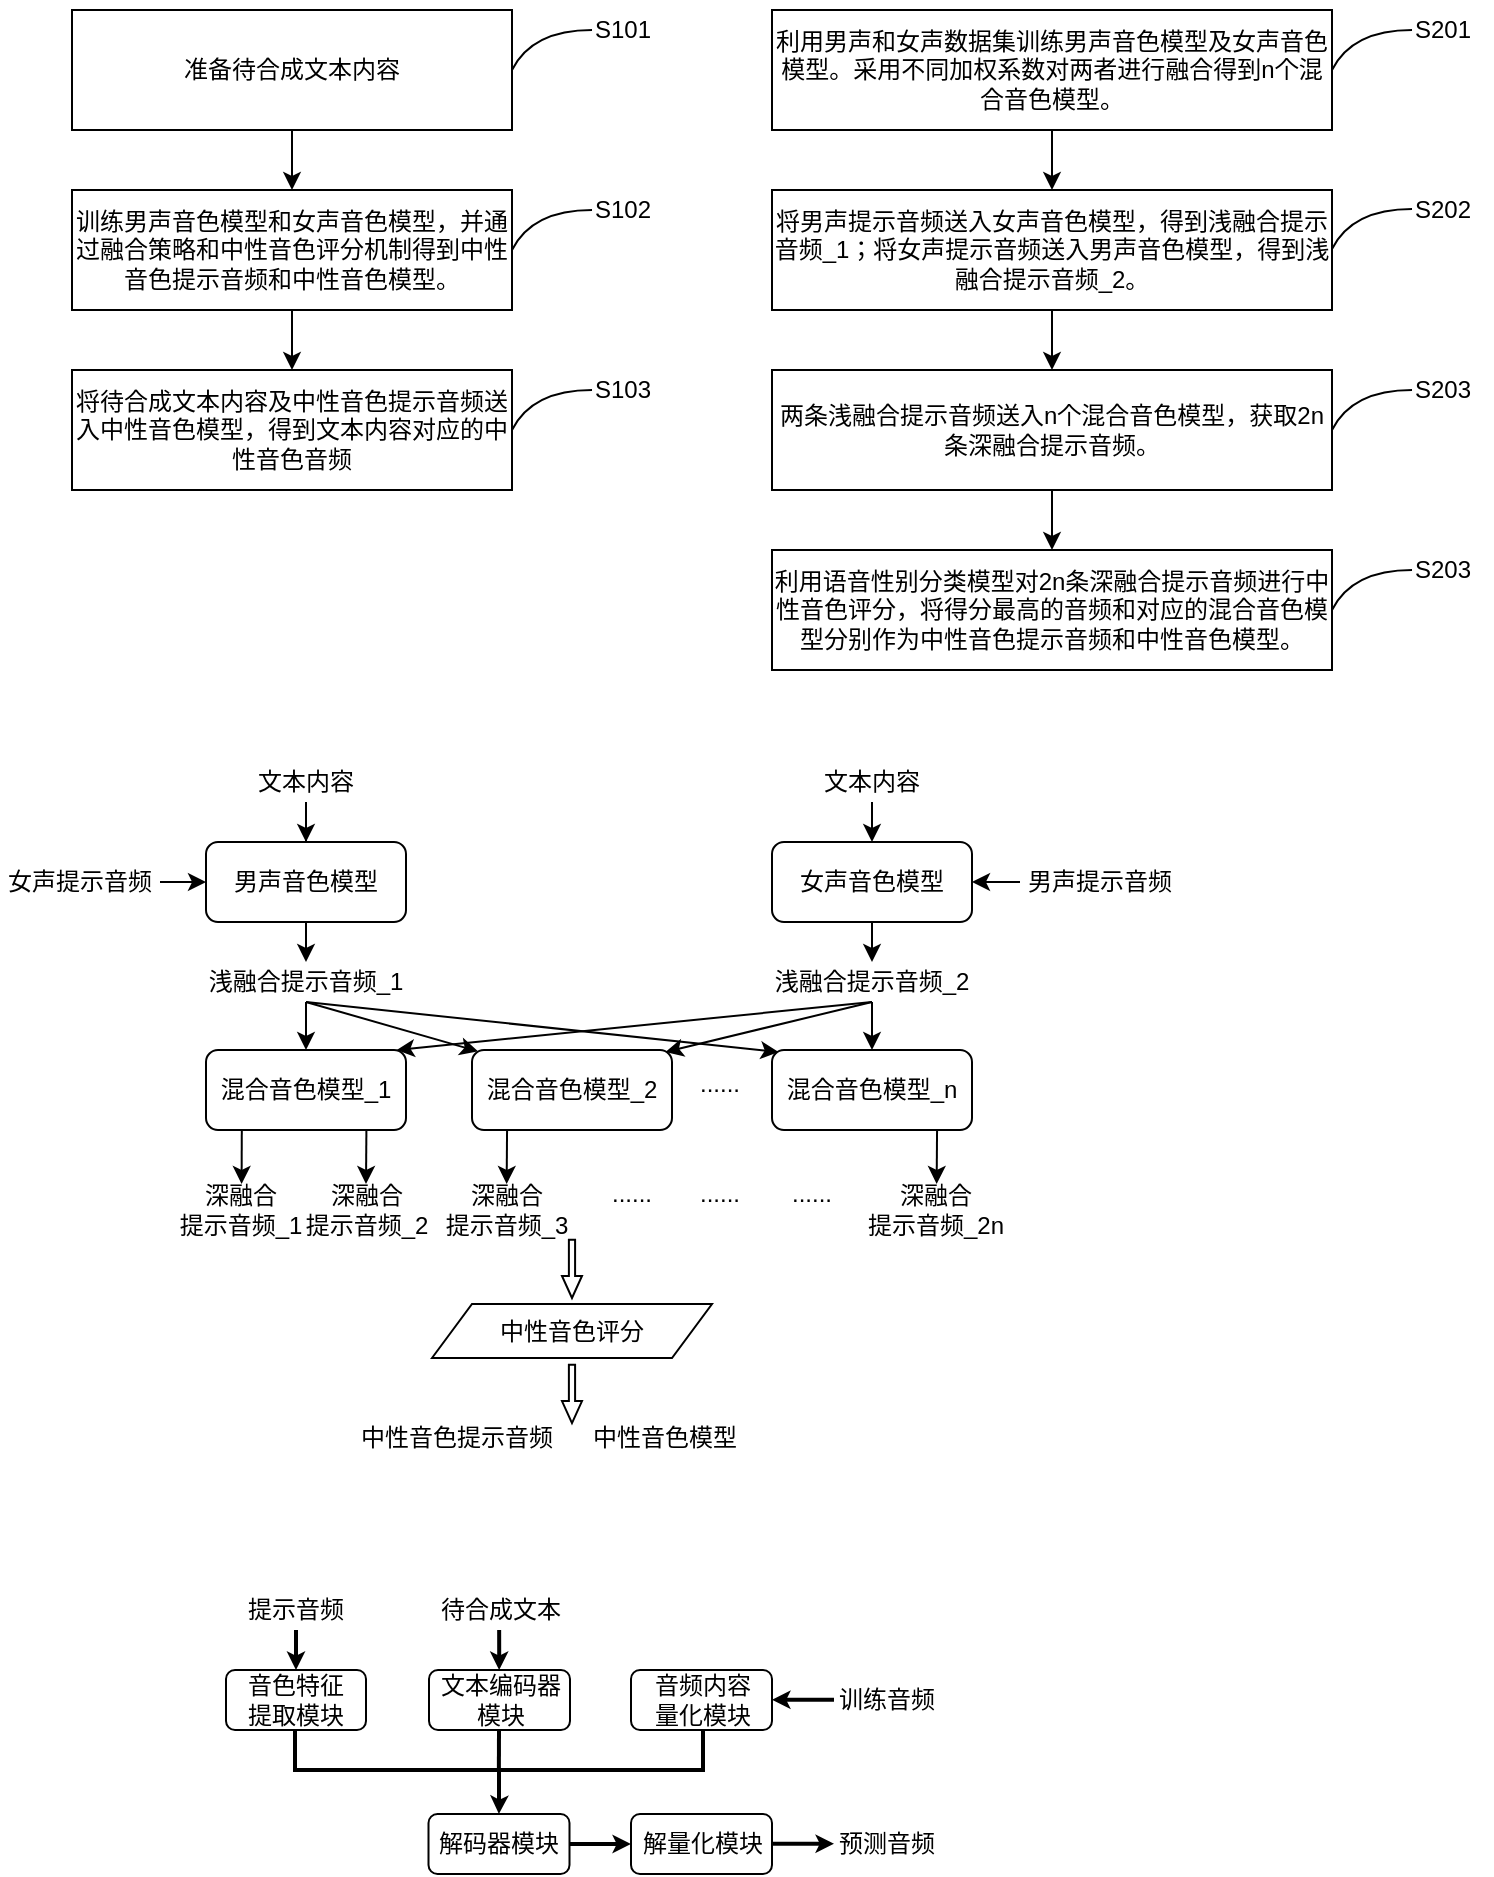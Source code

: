 <mxfile version="24.2.0" type="github">
  <diagram name="第 1 页" id="BX8lDQhgrjkH_T5noq3X">
    <mxGraphModel dx="683" dy="271" grid="0" gridSize="10" guides="1" tooltips="1" connect="1" arrows="1" fold="1" page="1" pageScale="1" pageWidth="827" pageHeight="1169" math="0" shadow="0">
      <root>
        <mxCell id="0" />
        <mxCell id="1" parent="0" />
        <mxCell id="MRDBX0Kvai51XAQgQNeI-1" style="edgeStyle=orthogonalEdgeStyle;rounded=0;orthogonalLoop=1;jettySize=auto;html=1;exitX=0.5;exitY=1;exitDx=0;exitDy=0;entryX=0.5;entryY=0;entryDx=0;entryDy=0;" edge="1" parent="1" source="MRDBX0Kvai51XAQgQNeI-2" target="MRDBX0Kvai51XAQgQNeI-4">
          <mxGeometry relative="1" as="geometry" />
        </mxCell>
        <mxCell id="MRDBX0Kvai51XAQgQNeI-2" value="准备待合成文本内容" style="rounded=0;whiteSpace=wrap;html=1;" vertex="1" parent="1">
          <mxGeometry x="53" y="40" width="220" height="60" as="geometry" />
        </mxCell>
        <mxCell id="MRDBX0Kvai51XAQgQNeI-3" style="edgeStyle=orthogonalEdgeStyle;rounded=0;orthogonalLoop=1;jettySize=auto;html=1;exitX=0.5;exitY=1;exitDx=0;exitDy=0;entryX=0.5;entryY=0;entryDx=0;entryDy=0;" edge="1" parent="1" source="MRDBX0Kvai51XAQgQNeI-4" target="MRDBX0Kvai51XAQgQNeI-5">
          <mxGeometry relative="1" as="geometry" />
        </mxCell>
        <mxCell id="MRDBX0Kvai51XAQgQNeI-4" value="训练男声音色模型和女声音色模型，并通过融合策略和中性音色评分机制得到中性音色提示音频和中性音色模型。" style="rounded=0;whiteSpace=wrap;html=1;" vertex="1" parent="1">
          <mxGeometry x="53" y="130" width="220" height="60" as="geometry" />
        </mxCell>
        <mxCell id="MRDBX0Kvai51XAQgQNeI-5" value="将待合成文本内容及中性音色提示音频送入中性音色模型，得到文本内容对应的中性音色音频" style="rounded=0;whiteSpace=wrap;html=1;" vertex="1" parent="1">
          <mxGeometry x="53" y="220" width="220" height="60" as="geometry" />
        </mxCell>
        <mxCell id="MRDBX0Kvai51XAQgQNeI-6" style="edgeStyle=orthogonalEdgeStyle;rounded=0;orthogonalLoop=1;jettySize=auto;html=1;exitX=0.5;exitY=1;exitDx=0;exitDy=0;entryX=0.5;entryY=0;entryDx=0;entryDy=0;" edge="1" parent="1" source="MRDBX0Kvai51XAQgQNeI-7" target="MRDBX0Kvai51XAQgQNeI-9">
          <mxGeometry relative="1" as="geometry" />
        </mxCell>
        <mxCell id="MRDBX0Kvai51XAQgQNeI-7" value="利用男声和女声数据集训练男声音色模型及女声音色模型。采用不同加权系数对两者进行融合得到n个混合音色模型。" style="rounded=0;whiteSpace=wrap;html=1;" vertex="1" parent="1">
          <mxGeometry x="403" y="40" width="280" height="60" as="geometry" />
        </mxCell>
        <mxCell id="MRDBX0Kvai51XAQgQNeI-8" style="edgeStyle=orthogonalEdgeStyle;rounded=0;orthogonalLoop=1;jettySize=auto;html=1;exitX=0.5;exitY=1;exitDx=0;exitDy=0;entryX=0.5;entryY=0;entryDx=0;entryDy=0;" edge="1" parent="1" source="MRDBX0Kvai51XAQgQNeI-9" target="MRDBX0Kvai51XAQgQNeI-10">
          <mxGeometry relative="1" as="geometry" />
        </mxCell>
        <mxCell id="MRDBX0Kvai51XAQgQNeI-9" value="&lt;div&gt;&lt;span style=&quot;background-color: initial;&quot;&gt;将男声提示音频送入女声音色模型，得到浅融合提示音频_1；将女声提示音频送入男声音色模型，得到浅融合提示音频_2。&lt;/span&gt;&lt;br&gt;&lt;/div&gt;" style="rounded=0;whiteSpace=wrap;html=1;" vertex="1" parent="1">
          <mxGeometry x="403" y="130" width="280" height="60" as="geometry" />
        </mxCell>
        <mxCell id="MRDBX0Kvai51XAQgQNeI-10" value="两条浅融合提示音频送入n个混合音色模型，获取2n条深融合提示音频。" style="rounded=0;whiteSpace=wrap;html=1;" vertex="1" parent="1">
          <mxGeometry x="403" y="220" width="280" height="60" as="geometry" />
        </mxCell>
        <mxCell id="MRDBX0Kvai51XAQgQNeI-11" value="" style="endArrow=none;html=1;curved=1;" edge="1" parent="1">
          <mxGeometry width="50" height="50" relative="1" as="geometry">
            <mxPoint x="273" y="70" as="sourcePoint" />
            <mxPoint x="313" y="50" as="targetPoint" />
            <Array as="points">
              <mxPoint x="283" y="50" />
            </Array>
          </mxGeometry>
        </mxCell>
        <mxCell id="MRDBX0Kvai51XAQgQNeI-12" value="S101" style="text;html=1;align=center;verticalAlign=middle;resizable=0;points=[];autosize=1;strokeColor=none;fillColor=none;" vertex="1" parent="1">
          <mxGeometry x="303" y="35" width="50" height="30" as="geometry" />
        </mxCell>
        <mxCell id="MRDBX0Kvai51XAQgQNeI-13" value="" style="endArrow=none;html=1;curved=1;" edge="1" parent="1">
          <mxGeometry width="50" height="50" relative="1" as="geometry">
            <mxPoint x="273" y="160" as="sourcePoint" />
            <mxPoint x="313" y="140" as="targetPoint" />
            <Array as="points">
              <mxPoint x="283" y="140" />
            </Array>
          </mxGeometry>
        </mxCell>
        <mxCell id="MRDBX0Kvai51XAQgQNeI-14" value="S102" style="text;html=1;align=center;verticalAlign=middle;resizable=0;points=[];autosize=1;strokeColor=none;fillColor=none;" vertex="1" parent="1">
          <mxGeometry x="303" y="125" width="50" height="30" as="geometry" />
        </mxCell>
        <mxCell id="MRDBX0Kvai51XAQgQNeI-15" value="" style="endArrow=none;html=1;curved=1;" edge="1" parent="1">
          <mxGeometry width="50" height="50" relative="1" as="geometry">
            <mxPoint x="273" y="250" as="sourcePoint" />
            <mxPoint x="313" y="230" as="targetPoint" />
            <Array as="points">
              <mxPoint x="283" y="230" />
            </Array>
          </mxGeometry>
        </mxCell>
        <mxCell id="MRDBX0Kvai51XAQgQNeI-16" value="S103" style="text;html=1;align=center;verticalAlign=middle;resizable=0;points=[];autosize=1;strokeColor=none;fillColor=none;" vertex="1" parent="1">
          <mxGeometry x="303" y="215" width="50" height="30" as="geometry" />
        </mxCell>
        <mxCell id="MRDBX0Kvai51XAQgQNeI-17" value="" style="endArrow=none;html=1;curved=1;" edge="1" parent="1">
          <mxGeometry width="50" height="50" relative="1" as="geometry">
            <mxPoint x="683" y="70" as="sourcePoint" />
            <mxPoint x="723" y="50" as="targetPoint" />
            <Array as="points">
              <mxPoint x="693" y="50" />
            </Array>
          </mxGeometry>
        </mxCell>
        <mxCell id="MRDBX0Kvai51XAQgQNeI-18" value="S201" style="text;html=1;align=center;verticalAlign=middle;resizable=0;points=[];autosize=1;strokeColor=none;fillColor=none;" vertex="1" parent="1">
          <mxGeometry x="713" y="35" width="50" height="30" as="geometry" />
        </mxCell>
        <mxCell id="MRDBX0Kvai51XAQgQNeI-19" value="" style="endArrow=none;html=1;curved=1;" edge="1" parent="1">
          <mxGeometry width="50" height="50" relative="1" as="geometry">
            <mxPoint x="683" y="159.5" as="sourcePoint" />
            <mxPoint x="723" y="139.5" as="targetPoint" />
            <Array as="points">
              <mxPoint x="693" y="139.5" />
            </Array>
          </mxGeometry>
        </mxCell>
        <mxCell id="MRDBX0Kvai51XAQgQNeI-20" value="S202" style="text;html=1;align=center;verticalAlign=middle;resizable=0;points=[];autosize=1;strokeColor=none;fillColor=none;" vertex="1" parent="1">
          <mxGeometry x="713" y="124.5" width="50" height="30" as="geometry" />
        </mxCell>
        <mxCell id="MRDBX0Kvai51XAQgQNeI-21" value="" style="endArrow=none;html=1;curved=1;" edge="1" parent="1">
          <mxGeometry width="50" height="50" relative="1" as="geometry">
            <mxPoint x="683" y="250" as="sourcePoint" />
            <mxPoint x="723" y="230" as="targetPoint" />
            <Array as="points">
              <mxPoint x="693" y="230" />
            </Array>
          </mxGeometry>
        </mxCell>
        <mxCell id="MRDBX0Kvai51XAQgQNeI-22" value="S203" style="text;html=1;align=center;verticalAlign=middle;resizable=0;points=[];autosize=1;strokeColor=none;fillColor=none;" vertex="1" parent="1">
          <mxGeometry x="713" y="215" width="50" height="30" as="geometry" />
        </mxCell>
        <mxCell id="MRDBX0Kvai51XAQgQNeI-23" style="edgeStyle=orthogonalEdgeStyle;rounded=0;orthogonalLoop=1;jettySize=auto;html=1;exitX=0.5;exitY=1;exitDx=0;exitDy=0;entryX=0.5;entryY=0;entryDx=0;entryDy=0;" edge="1" parent="1" target="MRDBX0Kvai51XAQgQNeI-24">
          <mxGeometry relative="1" as="geometry">
            <mxPoint x="543" y="280" as="sourcePoint" />
          </mxGeometry>
        </mxCell>
        <mxCell id="MRDBX0Kvai51XAQgQNeI-24" value="利用语音性别分类模型对2n条深融合提示音频进行中性音色评分，将得分最高的音频和对应的混合音色模型分别作为中性音色提示音频和中性音色模型。" style="rounded=0;whiteSpace=wrap;html=1;" vertex="1" parent="1">
          <mxGeometry x="403" y="310" width="280" height="60" as="geometry" />
        </mxCell>
        <mxCell id="MRDBX0Kvai51XAQgQNeI-25" value="" style="endArrow=none;html=1;curved=1;" edge="1" parent="1">
          <mxGeometry width="50" height="50" relative="1" as="geometry">
            <mxPoint x="683" y="340" as="sourcePoint" />
            <mxPoint x="723" y="320" as="targetPoint" />
            <Array as="points">
              <mxPoint x="693" y="320" />
            </Array>
          </mxGeometry>
        </mxCell>
        <mxCell id="MRDBX0Kvai51XAQgQNeI-26" value="S203" style="text;html=1;align=center;verticalAlign=middle;resizable=0;points=[];autosize=1;strokeColor=none;fillColor=none;" vertex="1" parent="1">
          <mxGeometry x="713" y="305" width="50" height="30" as="geometry" />
        </mxCell>
        <mxCell id="MRDBX0Kvai51XAQgQNeI-27" style="edgeStyle=orthogonalEdgeStyle;rounded=0;orthogonalLoop=1;jettySize=auto;html=1;entryX=0.5;entryY=0;entryDx=0;entryDy=0;" edge="1" parent="1" source="MRDBX0Kvai51XAQgQNeI-28" target="MRDBX0Kvai51XAQgQNeI-32">
          <mxGeometry relative="1" as="geometry" />
        </mxCell>
        <mxCell id="MRDBX0Kvai51XAQgQNeI-28" value="文本内容" style="text;html=1;align=center;verticalAlign=middle;whiteSpace=wrap;rounded=0;" vertex="1" parent="1">
          <mxGeometry x="140" y="416" width="60" height="20" as="geometry" />
        </mxCell>
        <mxCell id="MRDBX0Kvai51XAQgQNeI-29" style="edgeStyle=orthogonalEdgeStyle;rounded=0;orthogonalLoop=1;jettySize=auto;html=1;entryX=0;entryY=0.5;entryDx=0;entryDy=0;" edge="1" parent="1" source="MRDBX0Kvai51XAQgQNeI-30" target="MRDBX0Kvai51XAQgQNeI-32">
          <mxGeometry relative="1" as="geometry" />
        </mxCell>
        <mxCell id="MRDBX0Kvai51XAQgQNeI-30" value="女声提示音频" style="text;html=1;align=center;verticalAlign=middle;whiteSpace=wrap;rounded=0;" vertex="1" parent="1">
          <mxGeometry x="17" y="466" width="80" height="20" as="geometry" />
        </mxCell>
        <mxCell id="MRDBX0Kvai51XAQgQNeI-31" style="edgeStyle=orthogonalEdgeStyle;rounded=0;orthogonalLoop=1;jettySize=auto;html=1;exitX=0.5;exitY=1;exitDx=0;exitDy=0;entryX=0.5;entryY=0;entryDx=0;entryDy=0;" edge="1" parent="1" source="MRDBX0Kvai51XAQgQNeI-32" target="MRDBX0Kvai51XAQgQNeI-38">
          <mxGeometry relative="1" as="geometry" />
        </mxCell>
        <mxCell id="MRDBX0Kvai51XAQgQNeI-32" value="男声音色模型" style="rounded=1;whiteSpace=wrap;html=1;" vertex="1" parent="1">
          <mxGeometry x="120" y="456" width="100" height="40" as="geometry" />
        </mxCell>
        <mxCell id="MRDBX0Kvai51XAQgQNeI-33" style="edgeStyle=orthogonalEdgeStyle;rounded=0;orthogonalLoop=1;jettySize=auto;html=1;exitX=0.5;exitY=1;exitDx=0;exitDy=0;entryX=0.5;entryY=0;entryDx=0;entryDy=0;" edge="1" parent="1" source="MRDBX0Kvai51XAQgQNeI-34" target="MRDBX0Kvai51XAQgQNeI-43">
          <mxGeometry relative="1" as="geometry" />
        </mxCell>
        <mxCell id="MRDBX0Kvai51XAQgQNeI-34" value="女声音色模型" style="rounded=1;whiteSpace=wrap;html=1;" vertex="1" parent="1">
          <mxGeometry x="403" y="456" width="100" height="40" as="geometry" />
        </mxCell>
        <mxCell id="MRDBX0Kvai51XAQgQNeI-35" style="edgeStyle=orthogonalEdgeStyle;rounded=0;orthogonalLoop=1;jettySize=auto;html=1;exitX=0.5;exitY=1;exitDx=0;exitDy=0;entryX=0.5;entryY=0;entryDx=0;entryDy=0;" edge="1" parent="1" source="MRDBX0Kvai51XAQgQNeI-38" target="MRDBX0Kvai51XAQgQNeI-45">
          <mxGeometry relative="1" as="geometry" />
        </mxCell>
        <mxCell id="MRDBX0Kvai51XAQgQNeI-36" style="rounded=0;orthogonalLoop=1;jettySize=auto;html=1;exitX=0.5;exitY=1;exitDx=0;exitDy=0;entryX=0.03;entryY=0.017;entryDx=0;entryDy=0;entryPerimeter=0;" edge="1" parent="1" source="MRDBX0Kvai51XAQgQNeI-38" target="MRDBX0Kvai51XAQgQNeI-47">
          <mxGeometry relative="1" as="geometry" />
        </mxCell>
        <mxCell id="MRDBX0Kvai51XAQgQNeI-37" style="rounded=0;orthogonalLoop=1;jettySize=auto;html=1;exitX=0.5;exitY=1;exitDx=0;exitDy=0;entryX=0.033;entryY=0.025;entryDx=0;entryDy=0;entryPerimeter=0;" edge="1" parent="1" source="MRDBX0Kvai51XAQgQNeI-38" target="MRDBX0Kvai51XAQgQNeI-46">
          <mxGeometry relative="1" as="geometry" />
        </mxCell>
        <mxCell id="MRDBX0Kvai51XAQgQNeI-38" value="浅融合提示音频_1" style="text;html=1;align=center;verticalAlign=middle;whiteSpace=wrap;rounded=0;" vertex="1" parent="1">
          <mxGeometry x="115" y="516" width="110" height="20" as="geometry" />
        </mxCell>
        <mxCell id="MRDBX0Kvai51XAQgQNeI-39" style="edgeStyle=orthogonalEdgeStyle;rounded=0;orthogonalLoop=1;jettySize=auto;html=1;entryX=1;entryY=0.5;entryDx=0;entryDy=0;" edge="1" parent="1" source="MRDBX0Kvai51XAQgQNeI-40" target="MRDBX0Kvai51XAQgQNeI-34">
          <mxGeometry relative="1" as="geometry" />
        </mxCell>
        <mxCell id="MRDBX0Kvai51XAQgQNeI-40" value="男声提示音频" style="text;html=1;align=center;verticalAlign=middle;whiteSpace=wrap;rounded=0;" vertex="1" parent="1">
          <mxGeometry x="527" y="466" width="80" height="20" as="geometry" />
        </mxCell>
        <mxCell id="MRDBX0Kvai51XAQgQNeI-41" style="edgeStyle=orthogonalEdgeStyle;rounded=0;orthogonalLoop=1;jettySize=auto;html=1;exitX=0.5;exitY=1;exitDx=0;exitDy=0;entryX=0.5;entryY=0;entryDx=0;entryDy=0;" edge="1" parent="1" source="MRDBX0Kvai51XAQgQNeI-43" target="MRDBX0Kvai51XAQgQNeI-46">
          <mxGeometry relative="1" as="geometry" />
        </mxCell>
        <mxCell id="MRDBX0Kvai51XAQgQNeI-42" style="rounded=0;orthogonalLoop=1;jettySize=auto;html=1;exitX=0.5;exitY=1;exitDx=0;exitDy=0;entryX=0.967;entryY=0.025;entryDx=0;entryDy=0;entryPerimeter=0;" edge="1" parent="1" source="MRDBX0Kvai51XAQgQNeI-43" target="MRDBX0Kvai51XAQgQNeI-47">
          <mxGeometry relative="1" as="geometry" />
        </mxCell>
        <mxCell id="MRDBX0Kvai51XAQgQNeI-43" value="浅融合提示音频_2" style="text;html=1;align=center;verticalAlign=middle;whiteSpace=wrap;rounded=0;" vertex="1" parent="1">
          <mxGeometry x="398" y="516" width="110" height="20" as="geometry" />
        </mxCell>
        <mxCell id="MRDBX0Kvai51XAQgQNeI-44" style="rounded=0;orthogonalLoop=1;jettySize=auto;html=1;exitX=0.179;exitY=1.005;exitDx=0;exitDy=0;exitPerimeter=0;" edge="1" parent="1" source="MRDBX0Kvai51XAQgQNeI-45">
          <mxGeometry relative="1" as="geometry">
            <mxPoint x="135.2" y="607" as="sourcePoint" />
            <mxPoint x="137.8" y="627" as="targetPoint" />
          </mxGeometry>
        </mxCell>
        <mxCell id="MRDBX0Kvai51XAQgQNeI-45" value="混合音色模型_1" style="rounded=1;whiteSpace=wrap;html=1;" vertex="1" parent="1">
          <mxGeometry x="120" y="560" width="100" height="40" as="geometry" />
        </mxCell>
        <mxCell id="MRDBX0Kvai51XAQgQNeI-46" value="混合音色模型_n" style="rounded=1;whiteSpace=wrap;html=1;" vertex="1" parent="1">
          <mxGeometry x="403" y="560" width="100" height="40" as="geometry" />
        </mxCell>
        <mxCell id="MRDBX0Kvai51XAQgQNeI-47" value="混合音色模型_2" style="rounded=1;whiteSpace=wrap;html=1;" vertex="1" parent="1">
          <mxGeometry x="253" y="560" width="100" height="40" as="geometry" />
        </mxCell>
        <mxCell id="MRDBX0Kvai51XAQgQNeI-48" value="......" style="text;html=1;align=center;verticalAlign=middle;whiteSpace=wrap;rounded=0;" vertex="1" parent="1">
          <mxGeometry x="347" y="562" width="60" height="30" as="geometry" />
        </mxCell>
        <mxCell id="MRDBX0Kvai51XAQgQNeI-49" style="rounded=0;orthogonalLoop=1;jettySize=auto;html=1;exitX=0.5;exitY=1;exitDx=0;exitDy=0;entryX=0.953;entryY=0;entryDx=0;entryDy=0;entryPerimeter=0;" edge="1" parent="1" source="MRDBX0Kvai51XAQgQNeI-43" target="MRDBX0Kvai51XAQgQNeI-45">
          <mxGeometry relative="1" as="geometry" />
        </mxCell>
        <mxCell id="MRDBX0Kvai51XAQgQNeI-50" value="深融合&lt;div&gt;提示音频_1&lt;/div&gt;" style="text;html=1;align=center;verticalAlign=middle;whiteSpace=wrap;rounded=0;" vertex="1" parent="1">
          <mxGeometry x="105" y="630" width="65" height="20" as="geometry" />
        </mxCell>
        <mxCell id="MRDBX0Kvai51XAQgQNeI-51" value="......" style="text;html=1;align=center;verticalAlign=middle;whiteSpace=wrap;rounded=0;" vertex="1" parent="1">
          <mxGeometry x="347" y="617" width="60" height="30" as="geometry" />
        </mxCell>
        <mxCell id="MRDBX0Kvai51XAQgQNeI-52" value="深融合&lt;div&gt;提示音频_2&lt;/div&gt;" style="text;html=1;align=center;verticalAlign=middle;whiteSpace=wrap;rounded=0;" vertex="1" parent="1">
          <mxGeometry x="168" y="630" width="65" height="20" as="geometry" />
        </mxCell>
        <mxCell id="MRDBX0Kvai51XAQgQNeI-53" value="深融合&lt;div&gt;提示音频_3&lt;/div&gt;" style="text;html=1;align=center;verticalAlign=middle;whiteSpace=wrap;rounded=0;" vertex="1" parent="1">
          <mxGeometry x="238" y="630" width="65" height="20" as="geometry" />
        </mxCell>
        <mxCell id="MRDBX0Kvai51XAQgQNeI-54" style="rounded=0;orthogonalLoop=1;jettySize=auto;html=1;exitX=0.179;exitY=1.005;exitDx=0;exitDy=0;exitPerimeter=0;" edge="1" parent="1">
          <mxGeometry relative="1" as="geometry">
            <mxPoint x="200.2" y="600" as="sourcePoint" />
            <mxPoint x="200" y="627" as="targetPoint" />
          </mxGeometry>
        </mxCell>
        <mxCell id="MRDBX0Kvai51XAQgQNeI-55" style="rounded=0;orthogonalLoop=1;jettySize=auto;html=1;exitX=0.179;exitY=1.005;exitDx=0;exitDy=0;exitPerimeter=0;" edge="1" parent="1">
          <mxGeometry relative="1" as="geometry">
            <mxPoint x="270.53" y="600" as="sourcePoint" />
            <mxPoint x="270.33" y="627" as="targetPoint" />
          </mxGeometry>
        </mxCell>
        <mxCell id="MRDBX0Kvai51XAQgQNeI-56" value="深融合&lt;div&gt;提示音频_2n&lt;/div&gt;" style="text;html=1;align=center;verticalAlign=middle;whiteSpace=wrap;rounded=0;" vertex="1" parent="1">
          <mxGeometry x="440" y="630" width="90" height="20" as="geometry" />
        </mxCell>
        <mxCell id="MRDBX0Kvai51XAQgQNeI-57" style="rounded=0;orthogonalLoop=1;jettySize=auto;html=1;exitX=0.179;exitY=1.005;exitDx=0;exitDy=0;exitPerimeter=0;" edge="1" parent="1">
          <mxGeometry relative="1" as="geometry">
            <mxPoint x="485.53" y="600" as="sourcePoint" />
            <mxPoint x="485.33" y="627" as="targetPoint" />
          </mxGeometry>
        </mxCell>
        <mxCell id="MRDBX0Kvai51XAQgQNeI-58" value="......" style="text;html=1;align=center;verticalAlign=middle;whiteSpace=wrap;rounded=0;" vertex="1" parent="1">
          <mxGeometry x="393" y="617" width="60" height="30" as="geometry" />
        </mxCell>
        <mxCell id="MRDBX0Kvai51XAQgQNeI-59" value="......" style="text;html=1;align=center;verticalAlign=middle;whiteSpace=wrap;rounded=0;" vertex="1" parent="1">
          <mxGeometry x="303" y="617" width="60" height="30" as="geometry" />
        </mxCell>
        <mxCell id="MRDBX0Kvai51XAQgQNeI-60" style="edgeStyle=orthogonalEdgeStyle;rounded=0;orthogonalLoop=1;jettySize=auto;html=1;entryX=0.5;entryY=0;entryDx=0;entryDy=0;" edge="1" parent="1" source="MRDBX0Kvai51XAQgQNeI-61">
          <mxGeometry relative="1" as="geometry">
            <mxPoint x="453" y="456" as="targetPoint" />
          </mxGeometry>
        </mxCell>
        <mxCell id="MRDBX0Kvai51XAQgQNeI-61" value="文本内容" style="text;html=1;align=center;verticalAlign=middle;whiteSpace=wrap;rounded=0;" vertex="1" parent="1">
          <mxGeometry x="423" y="416" width="60" height="20" as="geometry" />
        </mxCell>
        <mxCell id="MRDBX0Kvai51XAQgQNeI-62" value="" style="html=1;shadow=0;dashed=0;align=center;verticalAlign=middle;shape=mxgraph.arrows2.arrow;dy=0.69;dx=11.02;flipH=1;notch=0;rotation=-90;gradientColor=none;" vertex="1" parent="1">
          <mxGeometry x="288.43" y="664.43" width="29.13" height="10" as="geometry" />
        </mxCell>
        <mxCell id="MRDBX0Kvai51XAQgQNeI-63" value="中性音色评分" style="shape=parallelogram;perimeter=parallelogramPerimeter;whiteSpace=wrap;html=1;fixedSize=1;" vertex="1" parent="1">
          <mxGeometry x="233" y="687" width="140" height="27" as="geometry" />
        </mxCell>
        <mxCell id="MRDBX0Kvai51XAQgQNeI-64" value="中性音色提示音频&amp;nbsp; &amp;nbsp; &amp;nbsp; 中性音色模型" style="text;html=1;align=center;verticalAlign=middle;whiteSpace=wrap;rounded=0;" vertex="1" parent="1">
          <mxGeometry x="143.5" y="744" width="294.5" height="20" as="geometry" />
        </mxCell>
        <mxCell id="MRDBX0Kvai51XAQgQNeI-65" value="" style="html=1;shadow=0;dashed=0;align=center;verticalAlign=middle;shape=mxgraph.arrows2.arrow;dy=0.69;dx=11.02;flipH=1;notch=0;rotation=-90;gradientColor=none;" vertex="1" parent="1">
          <mxGeometry x="288.43" y="727" width="29.13" height="10" as="geometry" />
        </mxCell>
        <mxCell id="MRDBX0Kvai51XAQgQNeI-66" style="edgeStyle=orthogonalEdgeStyle;rounded=0;orthogonalLoop=1;jettySize=auto;html=1;exitX=0.5;exitY=1;exitDx=0;exitDy=0;entryX=0.5;entryY=0;entryDx=0;entryDy=0;strokeWidth=2;endSize=3;" edge="1" parent="1" source="MRDBX0Kvai51XAQgQNeI-67" target="MRDBX0Kvai51XAQgQNeI-70">
          <mxGeometry relative="1" as="geometry" />
        </mxCell>
        <mxCell id="MRDBX0Kvai51XAQgQNeI-67" value="提示音频" style="text;html=1;align=center;verticalAlign=middle;whiteSpace=wrap;rounded=0;" vertex="1" parent="1">
          <mxGeometry x="135" y="830" width="60" height="20" as="geometry" />
        </mxCell>
        <mxCell id="MRDBX0Kvai51XAQgQNeI-68" value="待合成文本" style="text;html=1;align=center;verticalAlign=middle;whiteSpace=wrap;rounded=0;" vertex="1" parent="1">
          <mxGeometry x="219.25" y="830" width="97" height="20" as="geometry" />
        </mxCell>
        <mxCell id="MRDBX0Kvai51XAQgQNeI-69" value="文本编码器模块" style="rounded=1;whiteSpace=wrap;html=1;" vertex="1" parent="1">
          <mxGeometry x="231.5" y="870" width="70.5" height="30" as="geometry" />
        </mxCell>
        <mxCell id="MRDBX0Kvai51XAQgQNeI-70" value="音色特征&lt;div&gt;提取模块&lt;/div&gt;" style="rounded=1;whiteSpace=wrap;html=1;" vertex="1" parent="1">
          <mxGeometry x="130" y="870" width="70" height="30" as="geometry" />
        </mxCell>
        <mxCell id="MRDBX0Kvai51XAQgQNeI-71" value="" style="strokeWidth=2;html=1;shape=mxgraph.flowchart.annotation_2;align=left;labelPosition=right;pointerEvents=1;direction=south;rotation=-180;" vertex="1" parent="1">
          <mxGeometry x="164.5" y="900" width="204" height="40" as="geometry" />
        </mxCell>
        <mxCell id="MRDBX0Kvai51XAQgQNeI-72" style="edgeStyle=orthogonalEdgeStyle;rounded=0;orthogonalLoop=1;jettySize=auto;html=1;exitX=0.5;exitY=1;exitDx=0;exitDy=0;entryX=0.5;entryY=0;entryDx=0;entryDy=0;strokeWidth=2;endSize=3;" edge="1" parent="1">
          <mxGeometry relative="1" as="geometry">
            <mxPoint x="266.58" y="850" as="sourcePoint" />
            <mxPoint x="266.58" y="870" as="targetPoint" />
            <Array as="points">
              <mxPoint x="266.58" y="860" />
              <mxPoint x="266.58" y="860" />
            </Array>
          </mxGeometry>
        </mxCell>
        <mxCell id="MRDBX0Kvai51XAQgQNeI-73" value="音频内容&lt;div&gt;量化&lt;span style=&quot;background-color: initial;&quot;&gt;模块&lt;/span&gt;&lt;/div&gt;" style="rounded=1;whiteSpace=wrap;html=1;" vertex="1" parent="1">
          <mxGeometry x="332.5" y="870" width="70.5" height="30" as="geometry" />
        </mxCell>
        <mxCell id="MRDBX0Kvai51XAQgQNeI-74" style="edgeStyle=orthogonalEdgeStyle;rounded=0;orthogonalLoop=1;jettySize=auto;html=1;exitX=1;exitY=0.5;exitDx=0;exitDy=0;exitPerimeter=0;entryX=0.527;entryY=0.5;entryDx=0;entryDy=0;entryPerimeter=0;endArrow=none;endFill=0;strokeWidth=2;endSize=3;" edge="1" parent="1" source="MRDBX0Kvai51XAQgQNeI-71">
          <mxGeometry relative="1" as="geometry">
            <mxPoint x="266.53" y="901" as="sourcePoint" />
            <mxPoint x="266.43" y="919.92" as="targetPoint" />
          </mxGeometry>
        </mxCell>
        <mxCell id="MRDBX0Kvai51XAQgQNeI-75" style="rounded=0;orthogonalLoop=1;jettySize=auto;html=1;exitX=1;exitY=0.5;exitDx=0;exitDy=0;entryX=0;entryY=0.5;entryDx=0;entryDy=0;strokeWidth=2;endSize=3;" edge="1" parent="1" source="MRDBX0Kvai51XAQgQNeI-76" target="MRDBX0Kvai51XAQgQNeI-77">
          <mxGeometry relative="1" as="geometry" />
        </mxCell>
        <mxCell id="MRDBX0Kvai51XAQgQNeI-76" value="解码器模块" style="rounded=1;whiteSpace=wrap;html=1;" vertex="1" parent="1">
          <mxGeometry x="231.25" y="942" width="70.5" height="30" as="geometry" />
        </mxCell>
        <mxCell id="MRDBX0Kvai51XAQgQNeI-77" value="解量化模块" style="rounded=1;whiteSpace=wrap;html=1;" vertex="1" parent="1">
          <mxGeometry x="332.5" y="942" width="70.5" height="30" as="geometry" />
        </mxCell>
        <mxCell id="MRDBX0Kvai51XAQgQNeI-78" style="edgeStyle=orthogonalEdgeStyle;rounded=0;orthogonalLoop=1;jettySize=auto;html=1;entryX=0.5;entryY=0;entryDx=0;entryDy=0;strokeWidth=2;endSize=3;targetPerimeterSpacing=0;sourcePerimeterSpacing=0;exitX=0.052;exitY=0.5;exitDx=0;exitDy=0;exitPerimeter=0;" edge="1" parent="1">
          <mxGeometry relative="1" as="geometry">
            <mxPoint x="266.51" y="937.92" as="sourcePoint" />
            <mxPoint x="266.44" y="942" as="targetPoint" />
            <Array as="points">
              <mxPoint x="267.01" y="940" />
              <mxPoint x="266.01" y="940" />
            </Array>
          </mxGeometry>
        </mxCell>
        <mxCell id="MRDBX0Kvai51XAQgQNeI-79" style="rounded=0;orthogonalLoop=1;jettySize=auto;html=1;exitX=1;exitY=0.5;exitDx=0;exitDy=0;entryX=0;entryY=0.5;entryDx=0;entryDy=0;strokeWidth=2;endSize=3;" edge="1" parent="1">
          <mxGeometry relative="1" as="geometry">
            <mxPoint x="403" y="956.83" as="sourcePoint" />
            <mxPoint x="434" y="956.83" as="targetPoint" />
          </mxGeometry>
        </mxCell>
        <mxCell id="MRDBX0Kvai51XAQgQNeI-80" value="预测音频" style="text;html=1;align=center;verticalAlign=middle;whiteSpace=wrap;rounded=0;" vertex="1" parent="1">
          <mxGeometry x="412" y="947" width="97" height="20" as="geometry" />
        </mxCell>
        <mxCell id="MRDBX0Kvai51XAQgQNeI-81" value="训练音频" style="text;html=1;align=center;verticalAlign=middle;whiteSpace=wrap;rounded=0;" vertex="1" parent="1">
          <mxGeometry x="412" y="875" width="97" height="20" as="geometry" />
        </mxCell>
        <mxCell id="MRDBX0Kvai51XAQgQNeI-82" style="rounded=0;orthogonalLoop=1;jettySize=auto;html=1;exitX=1;exitY=0.5;exitDx=0;exitDy=0;entryX=0;entryY=0.5;entryDx=0;entryDy=0;strokeWidth=2;endSize=3;" edge="1" parent="1">
          <mxGeometry relative="1" as="geometry">
            <mxPoint x="434" y="884.9" as="sourcePoint" />
            <mxPoint x="403" y="884.9" as="targetPoint" />
          </mxGeometry>
        </mxCell>
      </root>
    </mxGraphModel>
  </diagram>
</mxfile>

